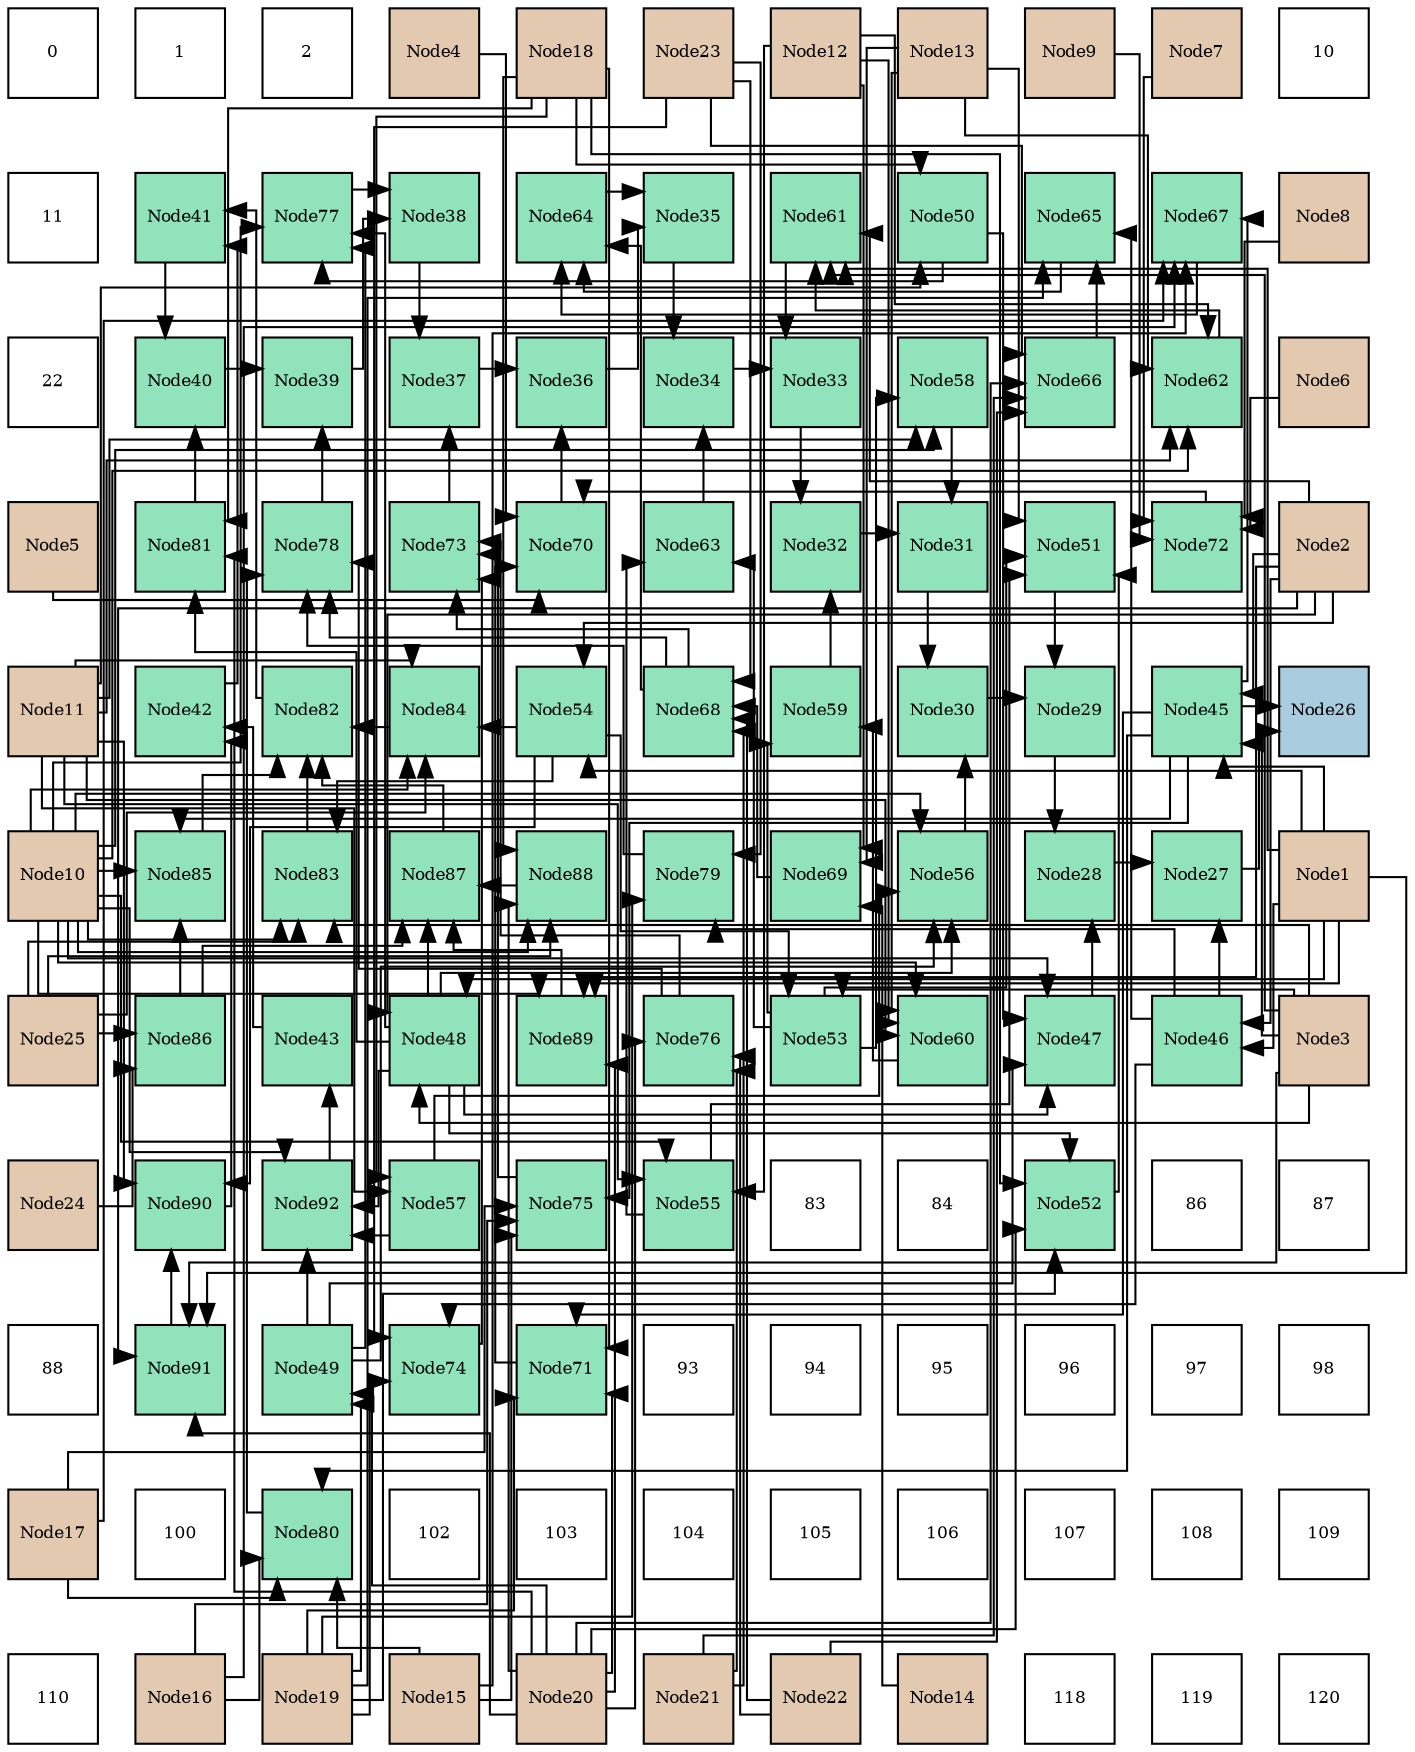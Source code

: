 digraph layout{
 rankdir=TB;
 splines=ortho;
 node [style=filled shape=square fixedsize=true width=0.6];
0[label="0", fontsize=8, fillcolor="#ffffff"];
1[label="1", fontsize=8, fillcolor="#ffffff"];
2[label="2", fontsize=8, fillcolor="#ffffff"];
3[label="Node4", fontsize=8, fillcolor="#e3c9af"];
4[label="Node18", fontsize=8, fillcolor="#e3c9af"];
5[label="Node23", fontsize=8, fillcolor="#e3c9af"];
6[label="Node12", fontsize=8, fillcolor="#e3c9af"];
7[label="Node13", fontsize=8, fillcolor="#e3c9af"];
8[label="Node9", fontsize=8, fillcolor="#e3c9af"];
9[label="Node7", fontsize=8, fillcolor="#e3c9af"];
10[label="10", fontsize=8, fillcolor="#ffffff"];
11[label="11", fontsize=8, fillcolor="#ffffff"];
12[label="Node41", fontsize=8, fillcolor="#91e3bb"];
13[label="Node77", fontsize=8, fillcolor="#91e3bb"];
14[label="Node38", fontsize=8, fillcolor="#91e3bb"];
15[label="Node64", fontsize=8, fillcolor="#91e3bb"];
16[label="Node35", fontsize=8, fillcolor="#91e3bb"];
17[label="Node61", fontsize=8, fillcolor="#91e3bb"];
18[label="Node50", fontsize=8, fillcolor="#91e3bb"];
19[label="Node65", fontsize=8, fillcolor="#91e3bb"];
20[label="Node67", fontsize=8, fillcolor="#91e3bb"];
21[label="Node8", fontsize=8, fillcolor="#e3c9af"];
22[label="22", fontsize=8, fillcolor="#ffffff"];
23[label="Node40", fontsize=8, fillcolor="#91e3bb"];
24[label="Node39", fontsize=8, fillcolor="#91e3bb"];
25[label="Node37", fontsize=8, fillcolor="#91e3bb"];
26[label="Node36", fontsize=8, fillcolor="#91e3bb"];
27[label="Node34", fontsize=8, fillcolor="#91e3bb"];
28[label="Node33", fontsize=8, fillcolor="#91e3bb"];
29[label="Node58", fontsize=8, fillcolor="#91e3bb"];
30[label="Node66", fontsize=8, fillcolor="#91e3bb"];
31[label="Node62", fontsize=8, fillcolor="#91e3bb"];
32[label="Node6", fontsize=8, fillcolor="#e3c9af"];
33[label="Node5", fontsize=8, fillcolor="#e3c9af"];
34[label="Node81", fontsize=8, fillcolor="#91e3bb"];
35[label="Node78", fontsize=8, fillcolor="#91e3bb"];
36[label="Node73", fontsize=8, fillcolor="#91e3bb"];
37[label="Node70", fontsize=8, fillcolor="#91e3bb"];
38[label="Node63", fontsize=8, fillcolor="#91e3bb"];
39[label="Node32", fontsize=8, fillcolor="#91e3bb"];
40[label="Node31", fontsize=8, fillcolor="#91e3bb"];
41[label="Node51", fontsize=8, fillcolor="#91e3bb"];
42[label="Node72", fontsize=8, fillcolor="#91e3bb"];
43[label="Node2", fontsize=8, fillcolor="#e3c9af"];
44[label="Node11", fontsize=8, fillcolor="#e3c9af"];
45[label="Node42", fontsize=8, fillcolor="#91e3bb"];
46[label="Node82", fontsize=8, fillcolor="#91e3bb"];
47[label="Node84", fontsize=8, fillcolor="#91e3bb"];
48[label="Node54", fontsize=8, fillcolor="#91e3bb"];
49[label="Node68", fontsize=8, fillcolor="#91e3bb"];
50[label="Node59", fontsize=8, fillcolor="#91e3bb"];
51[label="Node30", fontsize=8, fillcolor="#91e3bb"];
52[label="Node29", fontsize=8, fillcolor="#91e3bb"];
53[label="Node45", fontsize=8, fillcolor="#91e3bb"];
54[label="Node26", fontsize=8, fillcolor="#a9ccde"];
55[label="Node10", fontsize=8, fillcolor="#e3c9af"];
56[label="Node85", fontsize=8, fillcolor="#91e3bb"];
57[label="Node83", fontsize=8, fillcolor="#91e3bb"];
58[label="Node87", fontsize=8, fillcolor="#91e3bb"];
59[label="Node88", fontsize=8, fillcolor="#91e3bb"];
60[label="Node79", fontsize=8, fillcolor="#91e3bb"];
61[label="Node69", fontsize=8, fillcolor="#91e3bb"];
62[label="Node56", fontsize=8, fillcolor="#91e3bb"];
63[label="Node28", fontsize=8, fillcolor="#91e3bb"];
64[label="Node27", fontsize=8, fillcolor="#91e3bb"];
65[label="Node1", fontsize=8, fillcolor="#e3c9af"];
66[label="Node25", fontsize=8, fillcolor="#e3c9af"];
67[label="Node86", fontsize=8, fillcolor="#91e3bb"];
68[label="Node43", fontsize=8, fillcolor="#91e3bb"];
69[label="Node48", fontsize=8, fillcolor="#91e3bb"];
70[label="Node89", fontsize=8, fillcolor="#91e3bb"];
71[label="Node76", fontsize=8, fillcolor="#91e3bb"];
72[label="Node53", fontsize=8, fillcolor="#91e3bb"];
73[label="Node60", fontsize=8, fillcolor="#91e3bb"];
74[label="Node47", fontsize=8, fillcolor="#91e3bb"];
75[label="Node46", fontsize=8, fillcolor="#91e3bb"];
76[label="Node3", fontsize=8, fillcolor="#e3c9af"];
77[label="Node24", fontsize=8, fillcolor="#e3c9af"];
78[label="Node90", fontsize=8, fillcolor="#91e3bb"];
79[label="Node92", fontsize=8, fillcolor="#91e3bb"];
80[label="Node57", fontsize=8, fillcolor="#91e3bb"];
81[label="Node75", fontsize=8, fillcolor="#91e3bb"];
82[label="Node55", fontsize=8, fillcolor="#91e3bb"];
83[label="83", fontsize=8, fillcolor="#ffffff"];
84[label="84", fontsize=8, fillcolor="#ffffff"];
85[label="Node52", fontsize=8, fillcolor="#91e3bb"];
86[label="86", fontsize=8, fillcolor="#ffffff"];
87[label="87", fontsize=8, fillcolor="#ffffff"];
88[label="88", fontsize=8, fillcolor="#ffffff"];
89[label="Node91", fontsize=8, fillcolor="#91e3bb"];
90[label="Node49", fontsize=8, fillcolor="#91e3bb"];
91[label="Node74", fontsize=8, fillcolor="#91e3bb"];
92[label="Node71", fontsize=8, fillcolor="#91e3bb"];
93[label="93", fontsize=8, fillcolor="#ffffff"];
94[label="94", fontsize=8, fillcolor="#ffffff"];
95[label="95", fontsize=8, fillcolor="#ffffff"];
96[label="96", fontsize=8, fillcolor="#ffffff"];
97[label="97", fontsize=8, fillcolor="#ffffff"];
98[label="98", fontsize=8, fillcolor="#ffffff"];
99[label="Node17", fontsize=8, fillcolor="#e3c9af"];
100[label="100", fontsize=8, fillcolor="#ffffff"];
101[label="Node80", fontsize=8, fillcolor="#91e3bb"];
102[label="102", fontsize=8, fillcolor="#ffffff"];
103[label="103", fontsize=8, fillcolor="#ffffff"];
104[label="104", fontsize=8, fillcolor="#ffffff"];
105[label="105", fontsize=8, fillcolor="#ffffff"];
106[label="106", fontsize=8, fillcolor="#ffffff"];
107[label="107", fontsize=8, fillcolor="#ffffff"];
108[label="108", fontsize=8, fillcolor="#ffffff"];
109[label="109", fontsize=8, fillcolor="#ffffff"];
110[label="110", fontsize=8, fillcolor="#ffffff"];
111[label="Node16", fontsize=8, fillcolor="#e3c9af"];
112[label="Node19", fontsize=8, fillcolor="#e3c9af"];
113[label="Node15", fontsize=8, fillcolor="#e3c9af"];
114[label="Node20", fontsize=8, fillcolor="#e3c9af"];
115[label="Node21", fontsize=8, fillcolor="#e3c9af"];
116[label="Node22", fontsize=8, fillcolor="#e3c9af"];
117[label="Node14", fontsize=8, fillcolor="#e3c9af"];
118[label="118", fontsize=8, fillcolor="#ffffff"];
119[label="119", fontsize=8, fillcolor="#ffffff"];
120[label="120", fontsize=8, fillcolor="#ffffff"];
edge [constraint=false, style=vis];64 -> 54;
53 -> 54;
63 -> 64;
75 -> 64;
52 -> 63;
74 -> 63;
51 -> 52;
41 -> 52;
40 -> 51;
62 -> 51;
39 -> 40;
29 -> 40;
28 -> 39;
50 -> 39;
27 -> 28;
17 -> 28;
16 -> 27;
38 -> 27;
26 -> 16;
15 -> 16;
25 -> 26;
37 -> 26;
14 -> 25;
36 -> 25;
24 -> 14;
13 -> 14;
23 -> 24;
35 -> 24;
12 -> 23;
34 -> 23;
45 -> 12;
46 -> 12;
68 -> 45;
78 -> 45;
79 -> 68;
85 -> 41;
72 -> 41;
82 -> 41;
7 -> 41;
72 -> 29;
55 -> 29;
44 -> 29;
72 -> 50;
73 -> 50;
72 -> 38;
82 -> 38;
19 -> 15;
20 -> 15;
49 -> 15;
92 -> 37;
42 -> 37;
3 -> 37;
33 -> 37;
49 -> 36;
91 -> 36;
81 -> 36;
71 -> 36;
49 -> 35;
60 -> 35;
101 -> 35;
71 -> 35;
57 -> 46;
47 -> 46;
56 -> 46;
58 -> 46;
69 -> 74;
90 -> 74;
18 -> 74;
55 -> 74;
69 -> 85;
4 -> 85;
112 -> 85;
114 -> 85;
48 -> 72;
76 -> 72;
69 -> 62;
90 -> 62;
80 -> 62;
55 -> 62;
31 -> 17;
65 -> 17;
43 -> 17;
76 -> 17;
75 -> 19;
30 -> 19;
112 -> 19;
53 -> 20;
113 -> 20;
111 -> 20;
99 -> 20;
61 -> 49;
115 -> 49;
116 -> 49;
5 -> 49;
53 -> 92;
4 -> 92;
112 -> 92;
114 -> 92;
75 -> 91;
112 -> 91;
5 -> 91;
53 -> 81;
113 -> 81;
111 -> 81;
99 -> 81;
69 -> 13;
90 -> 13;
18 -> 13;
55 -> 13;
75 -> 60;
112 -> 60;
5 -> 60;
53 -> 101;
113 -> 101;
111 -> 101;
99 -> 101;
69 -> 34;
4 -> 34;
114 -> 34;
48 -> 57;
76 -> 57;
55 -> 57;
66 -> 57;
48 -> 47;
55 -> 47;
44 -> 47;
66 -> 47;
53 -> 56;
67 -> 56;
55 -> 56;
69 -> 58;
67 -> 58;
59 -> 58;
70 -> 58;
48 -> 78;
89 -> 78;
44 -> 78;
69 -> 79;
90 -> 79;
80 -> 79;
55 -> 79;
65 -> 53;
43 -> 53;
76 -> 53;
65 -> 75;
43 -> 75;
65 -> 69;
43 -> 69;
76 -> 69;
112 -> 90;
114 -> 90;
44 -> 18;
4 -> 18;
65 -> 48;
43 -> 48;
55 -> 82;
44 -> 82;
6 -> 82;
44 -> 80;
4 -> 80;
55 -> 73;
44 -> 73;
6 -> 73;
7 -> 73;
55 -> 31;
44 -> 31;
6 -> 31;
7 -> 31;
114 -> 30;
115 -> 30;
116 -> 30;
5 -> 30;
6 -> 61;
7 -> 61;
117 -> 61;
32 -> 42;
9 -> 42;
21 -> 42;
8 -> 42;
114 -> 71;
115 -> 71;
116 -> 71;
77 -> 67;
66 -> 67;
55 -> 59;
4 -> 59;
114 -> 59;
66 -> 59;
65 -> 70;
43 -> 70;
55 -> 70;
114 -> 70;
65 -> 89;
43 -> 89;
76 -> 89;
114 -> 89;
edge [constraint=true, style=invis];
0 -> 11 -> 22 -> 33 -> 44 -> 55 -> 66 -> 77 -> 88 -> 99 -> 110;
1 -> 12 -> 23 -> 34 -> 45 -> 56 -> 67 -> 78 -> 89 -> 100 -> 111;
2 -> 13 -> 24 -> 35 -> 46 -> 57 -> 68 -> 79 -> 90 -> 101 -> 112;
3 -> 14 -> 25 -> 36 -> 47 -> 58 -> 69 -> 80 -> 91 -> 102 -> 113;
4 -> 15 -> 26 -> 37 -> 48 -> 59 -> 70 -> 81 -> 92 -> 103 -> 114;
5 -> 16 -> 27 -> 38 -> 49 -> 60 -> 71 -> 82 -> 93 -> 104 -> 115;
6 -> 17 -> 28 -> 39 -> 50 -> 61 -> 72 -> 83 -> 94 -> 105 -> 116;
7 -> 18 -> 29 -> 40 -> 51 -> 62 -> 73 -> 84 -> 95 -> 106 -> 117;
8 -> 19 -> 30 -> 41 -> 52 -> 63 -> 74 -> 85 -> 96 -> 107 -> 118;
9 -> 20 -> 31 -> 42 -> 53 -> 64 -> 75 -> 86 -> 97 -> 108 -> 119;
10 -> 21 -> 32 -> 43 -> 54 -> 65 -> 76 -> 87 -> 98 -> 109 -> 120;
rank = same {0 -> 1 -> 2 -> 3 -> 4 -> 5 -> 6 -> 7 -> 8 -> 9 -> 10};
rank = same {11 -> 12 -> 13 -> 14 -> 15 -> 16 -> 17 -> 18 -> 19 -> 20 -> 21};
rank = same {22 -> 23 -> 24 -> 25 -> 26 -> 27 -> 28 -> 29 -> 30 -> 31 -> 32};
rank = same {33 -> 34 -> 35 -> 36 -> 37 -> 38 -> 39 -> 40 -> 41 -> 42 -> 43};
rank = same {44 -> 45 -> 46 -> 47 -> 48 -> 49 -> 50 -> 51 -> 52 -> 53 -> 54};
rank = same {55 -> 56 -> 57 -> 58 -> 59 -> 60 -> 61 -> 62 -> 63 -> 64 -> 65};
rank = same {66 -> 67 -> 68 -> 69 -> 70 -> 71 -> 72 -> 73 -> 74 -> 75 -> 76};
rank = same {77 -> 78 -> 79 -> 80 -> 81 -> 82 -> 83 -> 84 -> 85 -> 86 -> 87};
rank = same {88 -> 89 -> 90 -> 91 -> 92 -> 93 -> 94 -> 95 -> 96 -> 97 -> 98};
rank = same {99 -> 100 -> 101 -> 102 -> 103 -> 104 -> 105 -> 106 -> 107 -> 108 -> 109};
rank = same {110 -> 111 -> 112 -> 113 -> 114 -> 115 -> 116 -> 117 -> 118 -> 119 -> 120};
}
